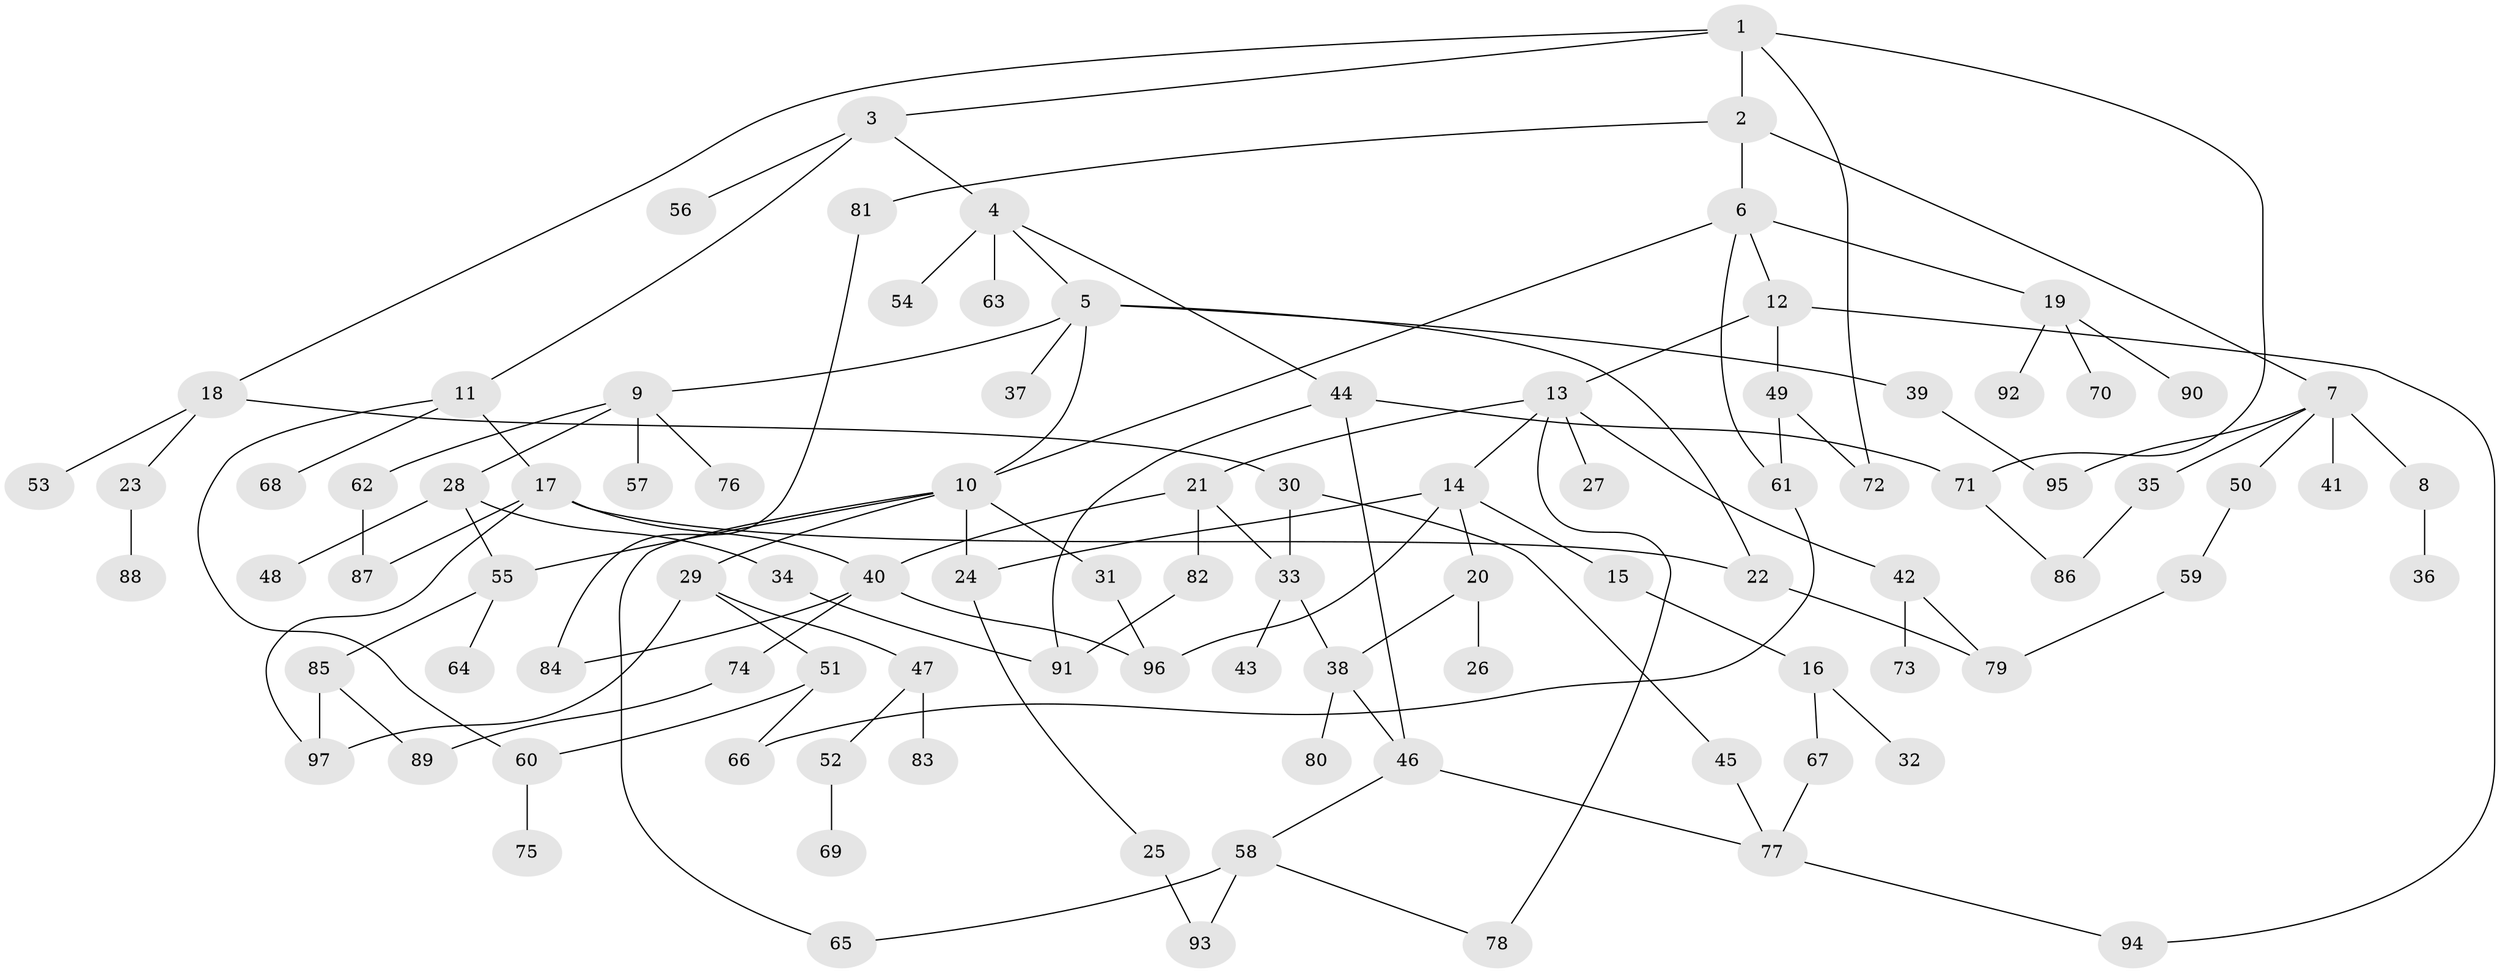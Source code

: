 // Generated by graph-tools (version 1.1) at 2025/41/03/09/25 04:41:58]
// undirected, 97 vertices, 128 edges
graph export_dot {
graph [start="1"]
  node [color=gray90,style=filled];
  1;
  2;
  3;
  4;
  5;
  6;
  7;
  8;
  9;
  10;
  11;
  12;
  13;
  14;
  15;
  16;
  17;
  18;
  19;
  20;
  21;
  22;
  23;
  24;
  25;
  26;
  27;
  28;
  29;
  30;
  31;
  32;
  33;
  34;
  35;
  36;
  37;
  38;
  39;
  40;
  41;
  42;
  43;
  44;
  45;
  46;
  47;
  48;
  49;
  50;
  51;
  52;
  53;
  54;
  55;
  56;
  57;
  58;
  59;
  60;
  61;
  62;
  63;
  64;
  65;
  66;
  67;
  68;
  69;
  70;
  71;
  72;
  73;
  74;
  75;
  76;
  77;
  78;
  79;
  80;
  81;
  82;
  83;
  84;
  85;
  86;
  87;
  88;
  89;
  90;
  91;
  92;
  93;
  94;
  95;
  96;
  97;
  1 -- 2;
  1 -- 3;
  1 -- 18;
  1 -- 71;
  1 -- 72;
  2 -- 6;
  2 -- 7;
  2 -- 81;
  3 -- 4;
  3 -- 11;
  3 -- 56;
  4 -- 5;
  4 -- 44;
  4 -- 54;
  4 -- 63;
  5 -- 9;
  5 -- 22;
  5 -- 37;
  5 -- 39;
  5 -- 10;
  6 -- 10;
  6 -- 12;
  6 -- 19;
  6 -- 61;
  7 -- 8;
  7 -- 35;
  7 -- 41;
  7 -- 50;
  7 -- 95;
  8 -- 36;
  9 -- 28;
  9 -- 57;
  9 -- 62;
  9 -- 76;
  10 -- 24;
  10 -- 29;
  10 -- 31;
  10 -- 55;
  10 -- 65;
  11 -- 17;
  11 -- 68;
  11 -- 60;
  12 -- 13;
  12 -- 49;
  12 -- 94;
  13 -- 14;
  13 -- 21;
  13 -- 27;
  13 -- 42;
  13 -- 78;
  14 -- 15;
  14 -- 20;
  14 -- 24;
  14 -- 96;
  15 -- 16;
  16 -- 32;
  16 -- 67;
  17 -- 40;
  17 -- 22;
  17 -- 97;
  17 -- 87;
  18 -- 23;
  18 -- 30;
  18 -- 53;
  19 -- 70;
  19 -- 90;
  19 -- 92;
  20 -- 26;
  20 -- 38;
  21 -- 82;
  21 -- 40;
  21 -- 33;
  22 -- 79;
  23 -- 88;
  24 -- 25;
  25 -- 93;
  28 -- 34;
  28 -- 48;
  28 -- 55;
  29 -- 47;
  29 -- 51;
  29 -- 97;
  30 -- 33;
  30 -- 45;
  31 -- 96;
  33 -- 43;
  33 -- 38;
  34 -- 91;
  35 -- 86;
  38 -- 80;
  38 -- 46;
  39 -- 95;
  40 -- 74;
  40 -- 84;
  40 -- 96;
  42 -- 73;
  42 -- 79;
  44 -- 46;
  44 -- 71;
  44 -- 91;
  45 -- 77;
  46 -- 58;
  46 -- 77;
  47 -- 52;
  47 -- 83;
  49 -- 72;
  49 -- 61;
  50 -- 59;
  51 -- 60;
  51 -- 66;
  52 -- 69;
  55 -- 64;
  55 -- 85;
  58 -- 65;
  58 -- 78;
  58 -- 93;
  59 -- 79;
  60 -- 75;
  61 -- 66;
  62 -- 87;
  67 -- 77;
  71 -- 86;
  74 -- 89;
  77 -- 94;
  81 -- 84;
  82 -- 91;
  85 -- 89;
  85 -- 97;
}
